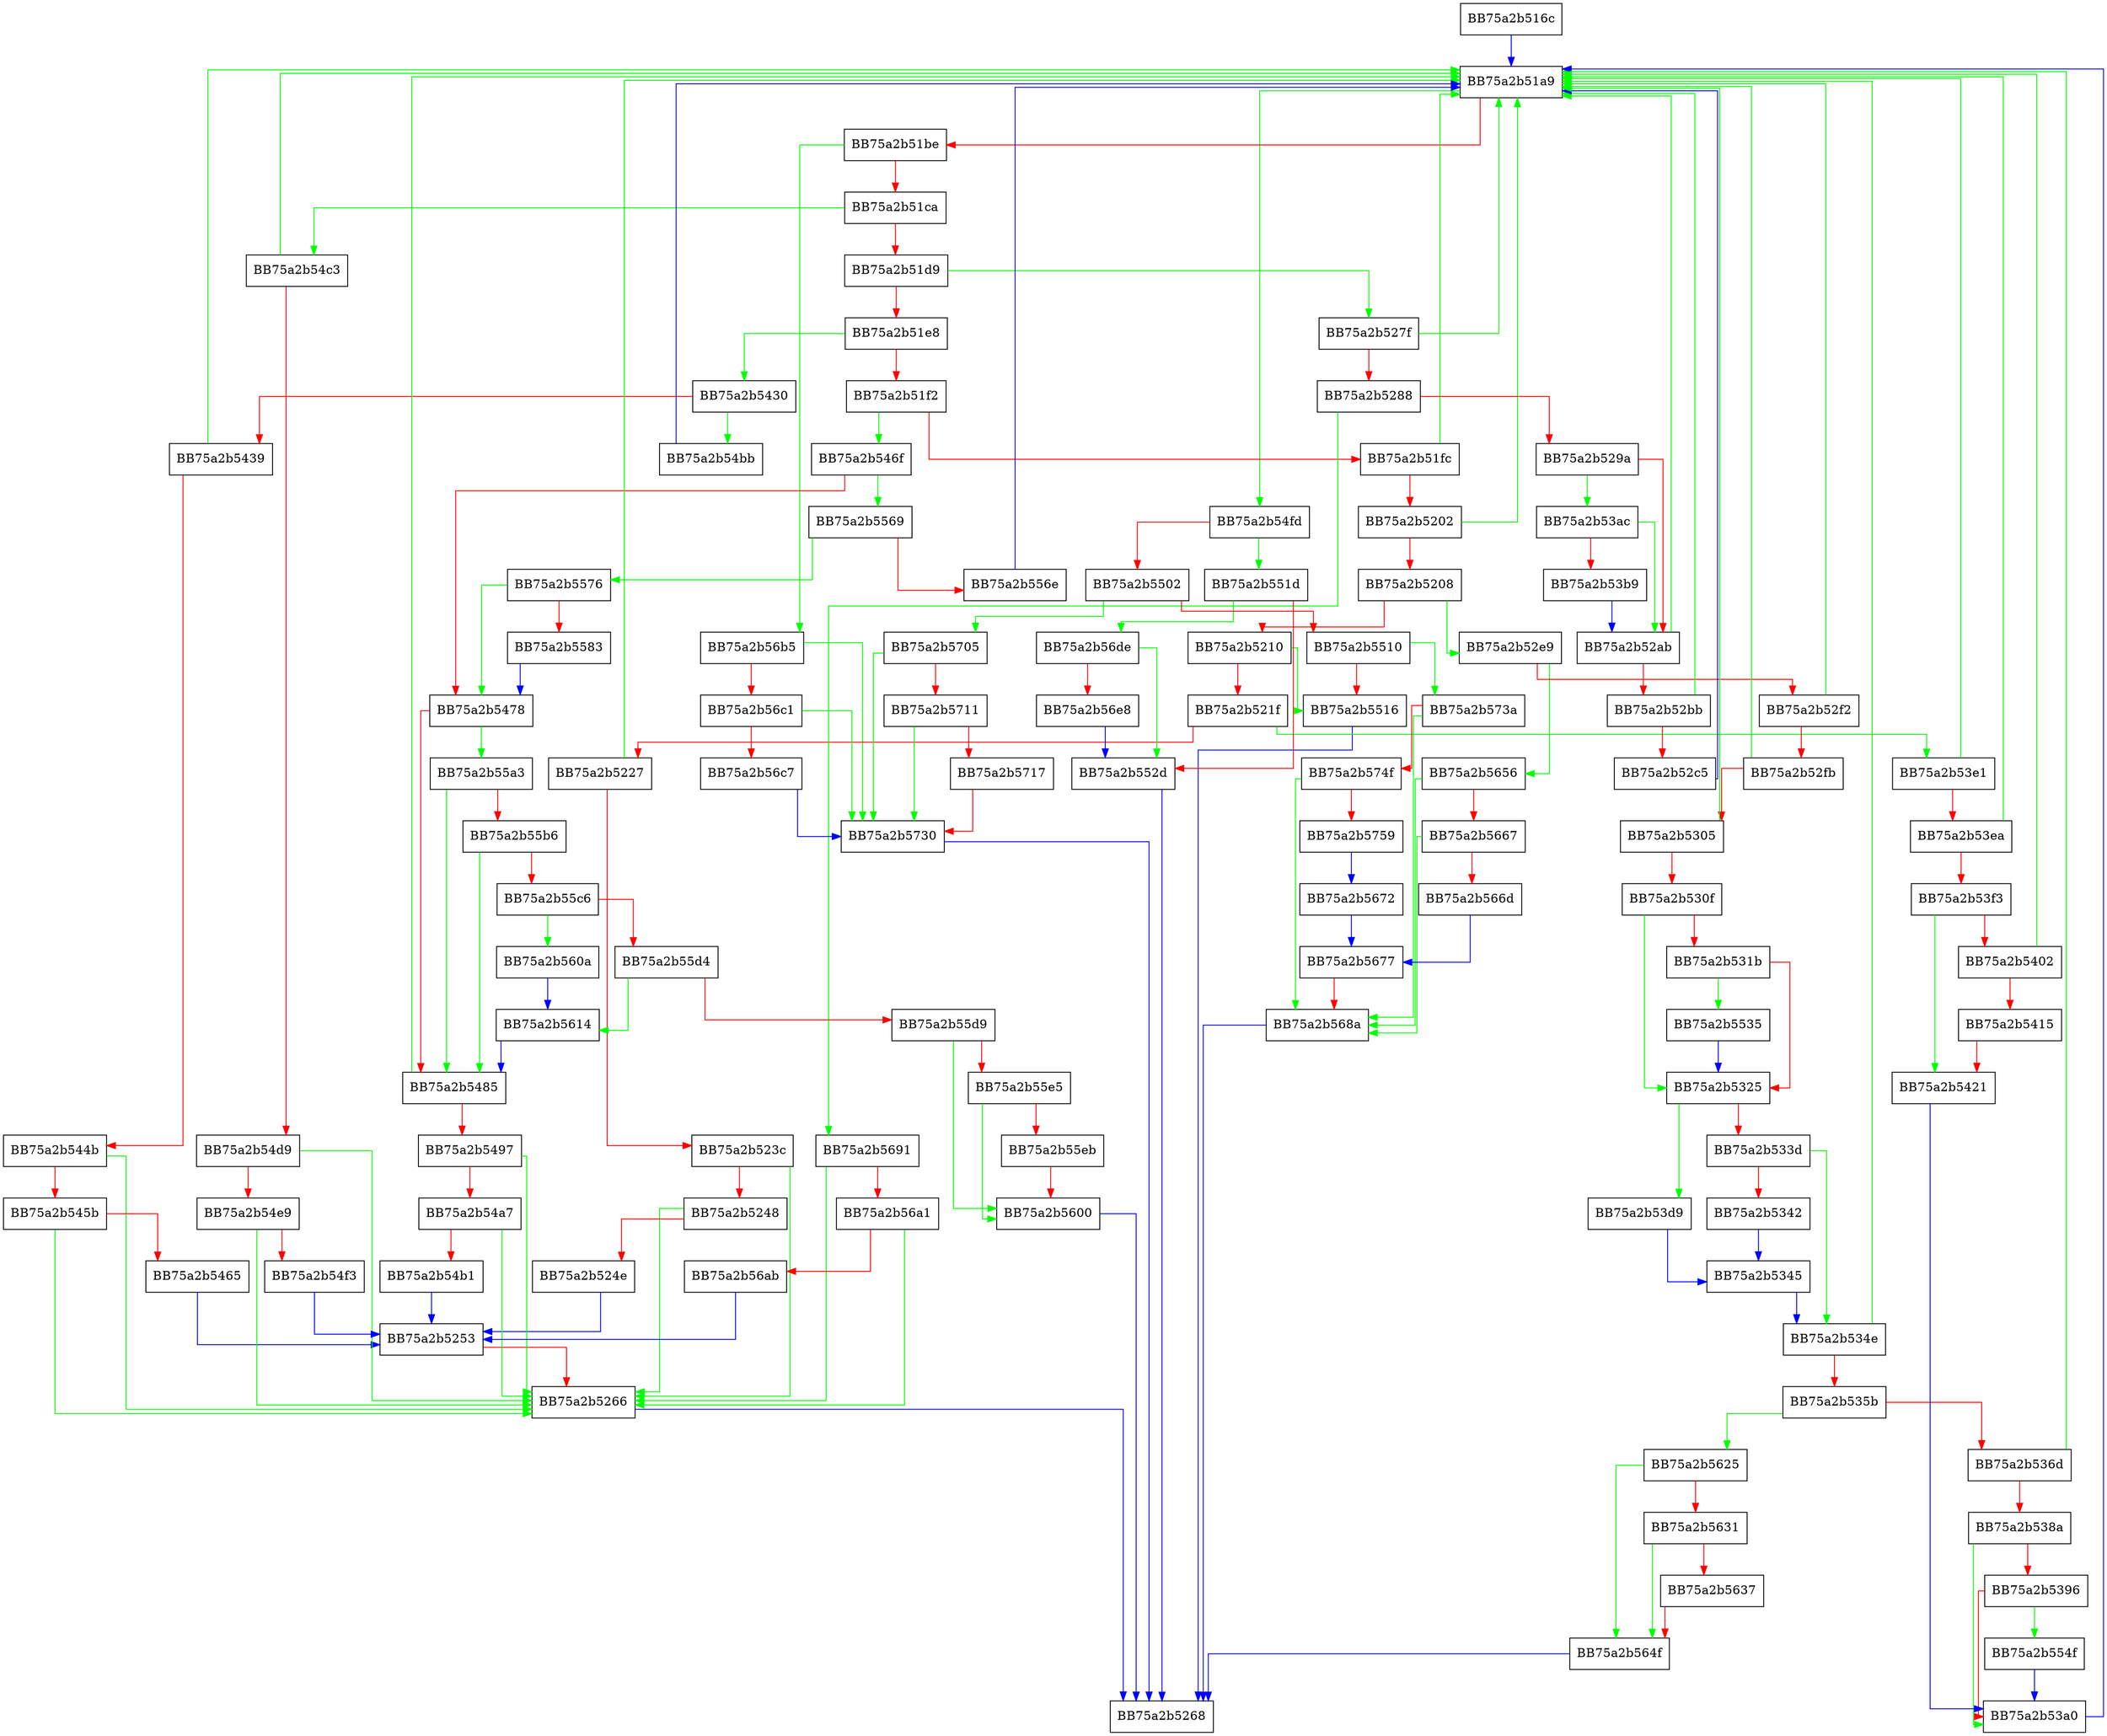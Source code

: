 digraph ecRtfParse {
  node [shape="box"];
  graph [splines=ortho];
  BB75a2b516c -> BB75a2b51a9 [color="blue"];
  BB75a2b51a9 -> BB75a2b54fd [color="green"];
  BB75a2b51a9 -> BB75a2b51be [color="red"];
  BB75a2b51be -> BB75a2b56b5 [color="green"];
  BB75a2b51be -> BB75a2b51ca [color="red"];
  BB75a2b51ca -> BB75a2b54c3 [color="green"];
  BB75a2b51ca -> BB75a2b51d9 [color="red"];
  BB75a2b51d9 -> BB75a2b527f [color="green"];
  BB75a2b51d9 -> BB75a2b51e8 [color="red"];
  BB75a2b51e8 -> BB75a2b5430 [color="green"];
  BB75a2b51e8 -> BB75a2b51f2 [color="red"];
  BB75a2b51f2 -> BB75a2b546f [color="green"];
  BB75a2b51f2 -> BB75a2b51fc [color="red"];
  BB75a2b51fc -> BB75a2b51a9 [color="green"];
  BB75a2b51fc -> BB75a2b5202 [color="red"];
  BB75a2b5202 -> BB75a2b51a9 [color="green"];
  BB75a2b5202 -> BB75a2b5208 [color="red"];
  BB75a2b5208 -> BB75a2b52e9 [color="green"];
  BB75a2b5208 -> BB75a2b5210 [color="red"];
  BB75a2b5210 -> BB75a2b5516 [color="green"];
  BB75a2b5210 -> BB75a2b521f [color="red"];
  BB75a2b521f -> BB75a2b53e1 [color="green"];
  BB75a2b521f -> BB75a2b5227 [color="red"];
  BB75a2b5227 -> BB75a2b51a9 [color="green"];
  BB75a2b5227 -> BB75a2b523c [color="red"];
  BB75a2b523c -> BB75a2b5266 [color="green"];
  BB75a2b523c -> BB75a2b5248 [color="red"];
  BB75a2b5248 -> BB75a2b5266 [color="green"];
  BB75a2b5248 -> BB75a2b524e [color="red"];
  BB75a2b524e -> BB75a2b5253 [color="blue"];
  BB75a2b5253 -> BB75a2b5266 [color="red"];
  BB75a2b5266 -> BB75a2b5268 [color="blue"];
  BB75a2b527f -> BB75a2b51a9 [color="green"];
  BB75a2b527f -> BB75a2b5288 [color="red"];
  BB75a2b5288 -> BB75a2b5691 [color="green"];
  BB75a2b5288 -> BB75a2b529a [color="red"];
  BB75a2b529a -> BB75a2b53ac [color="green"];
  BB75a2b529a -> BB75a2b52ab [color="red"];
  BB75a2b52ab -> BB75a2b51a9 [color="green"];
  BB75a2b52ab -> BB75a2b52bb [color="red"];
  BB75a2b52bb -> BB75a2b51a9 [color="green"];
  BB75a2b52bb -> BB75a2b52c5 [color="red"];
  BB75a2b52c5 -> BB75a2b51a9 [color="blue"];
  BB75a2b52e9 -> BB75a2b5656 [color="green"];
  BB75a2b52e9 -> BB75a2b52f2 [color="red"];
  BB75a2b52f2 -> BB75a2b51a9 [color="green"];
  BB75a2b52f2 -> BB75a2b52fb [color="red"];
  BB75a2b52fb -> BB75a2b51a9 [color="green"];
  BB75a2b52fb -> BB75a2b5305 [color="red"];
  BB75a2b5305 -> BB75a2b51a9 [color="green"];
  BB75a2b5305 -> BB75a2b530f [color="red"];
  BB75a2b530f -> BB75a2b5325 [color="green"];
  BB75a2b530f -> BB75a2b531b [color="red"];
  BB75a2b531b -> BB75a2b5535 [color="green"];
  BB75a2b531b -> BB75a2b5325 [color="red"];
  BB75a2b5325 -> BB75a2b53d9 [color="green"];
  BB75a2b5325 -> BB75a2b533d [color="red"];
  BB75a2b533d -> BB75a2b534e [color="green"];
  BB75a2b533d -> BB75a2b5342 [color="red"];
  BB75a2b5342 -> BB75a2b5345 [color="blue"];
  BB75a2b5345 -> BB75a2b534e [color="blue"];
  BB75a2b534e -> BB75a2b51a9 [color="green"];
  BB75a2b534e -> BB75a2b535b [color="red"];
  BB75a2b535b -> BB75a2b5625 [color="green"];
  BB75a2b535b -> BB75a2b536d [color="red"];
  BB75a2b536d -> BB75a2b51a9 [color="green"];
  BB75a2b536d -> BB75a2b538a [color="red"];
  BB75a2b538a -> BB75a2b53a0 [color="green"];
  BB75a2b538a -> BB75a2b5396 [color="red"];
  BB75a2b5396 -> BB75a2b554f [color="green"];
  BB75a2b5396 -> BB75a2b53a0 [color="red"];
  BB75a2b53a0 -> BB75a2b51a9 [color="blue"];
  BB75a2b53ac -> BB75a2b52ab [color="green"];
  BB75a2b53ac -> BB75a2b53b9 [color="red"];
  BB75a2b53b9 -> BB75a2b52ab [color="blue"];
  BB75a2b53d9 -> BB75a2b5345 [color="blue"];
  BB75a2b53e1 -> BB75a2b51a9 [color="green"];
  BB75a2b53e1 -> BB75a2b53ea [color="red"];
  BB75a2b53ea -> BB75a2b51a9 [color="green"];
  BB75a2b53ea -> BB75a2b53f3 [color="red"];
  BB75a2b53f3 -> BB75a2b5421 [color="green"];
  BB75a2b53f3 -> BB75a2b5402 [color="red"];
  BB75a2b5402 -> BB75a2b51a9 [color="green"];
  BB75a2b5402 -> BB75a2b5415 [color="red"];
  BB75a2b5415 -> BB75a2b5421 [color="red"];
  BB75a2b5421 -> BB75a2b53a0 [color="blue"];
  BB75a2b5430 -> BB75a2b54bb [color="green"];
  BB75a2b5430 -> BB75a2b5439 [color="red"];
  BB75a2b5439 -> BB75a2b51a9 [color="green"];
  BB75a2b5439 -> BB75a2b544b [color="red"];
  BB75a2b544b -> BB75a2b5266 [color="green"];
  BB75a2b544b -> BB75a2b545b [color="red"];
  BB75a2b545b -> BB75a2b5266 [color="green"];
  BB75a2b545b -> BB75a2b5465 [color="red"];
  BB75a2b5465 -> BB75a2b5253 [color="blue"];
  BB75a2b546f -> BB75a2b5569 [color="green"];
  BB75a2b546f -> BB75a2b5478 [color="red"];
  BB75a2b5478 -> BB75a2b55a3 [color="green"];
  BB75a2b5478 -> BB75a2b5485 [color="red"];
  BB75a2b5485 -> BB75a2b51a9 [color="green"];
  BB75a2b5485 -> BB75a2b5497 [color="red"];
  BB75a2b5497 -> BB75a2b5266 [color="green"];
  BB75a2b5497 -> BB75a2b54a7 [color="red"];
  BB75a2b54a7 -> BB75a2b5266 [color="green"];
  BB75a2b54a7 -> BB75a2b54b1 [color="red"];
  BB75a2b54b1 -> BB75a2b5253 [color="blue"];
  BB75a2b54bb -> BB75a2b51a9 [color="blue"];
  BB75a2b54c3 -> BB75a2b51a9 [color="green"];
  BB75a2b54c3 -> BB75a2b54d9 [color="red"];
  BB75a2b54d9 -> BB75a2b5266 [color="green"];
  BB75a2b54d9 -> BB75a2b54e9 [color="red"];
  BB75a2b54e9 -> BB75a2b5266 [color="green"];
  BB75a2b54e9 -> BB75a2b54f3 [color="red"];
  BB75a2b54f3 -> BB75a2b5253 [color="blue"];
  BB75a2b54fd -> BB75a2b551d [color="green"];
  BB75a2b54fd -> BB75a2b5502 [color="red"];
  BB75a2b5502 -> BB75a2b5705 [color="green"];
  BB75a2b5502 -> BB75a2b5510 [color="red"];
  BB75a2b5510 -> BB75a2b573a [color="green"];
  BB75a2b5510 -> BB75a2b5516 [color="red"];
  BB75a2b5516 -> BB75a2b5268 [color="blue"];
  BB75a2b551d -> BB75a2b56de [color="green"];
  BB75a2b551d -> BB75a2b552d [color="red"];
  BB75a2b552d -> BB75a2b5268 [color="blue"];
  BB75a2b5535 -> BB75a2b5325 [color="blue"];
  BB75a2b554f -> BB75a2b53a0 [color="blue"];
  BB75a2b5569 -> BB75a2b5576 [color="green"];
  BB75a2b5569 -> BB75a2b556e [color="red"];
  BB75a2b556e -> BB75a2b51a9 [color="blue"];
  BB75a2b5576 -> BB75a2b5478 [color="green"];
  BB75a2b5576 -> BB75a2b5583 [color="red"];
  BB75a2b5583 -> BB75a2b5478 [color="blue"];
  BB75a2b55a3 -> BB75a2b5485 [color="green"];
  BB75a2b55a3 -> BB75a2b55b6 [color="red"];
  BB75a2b55b6 -> BB75a2b5485 [color="green"];
  BB75a2b55b6 -> BB75a2b55c6 [color="red"];
  BB75a2b55c6 -> BB75a2b560a [color="green"];
  BB75a2b55c6 -> BB75a2b55d4 [color="red"];
  BB75a2b55d4 -> BB75a2b5614 [color="green"];
  BB75a2b55d4 -> BB75a2b55d9 [color="red"];
  BB75a2b55d9 -> BB75a2b5600 [color="green"];
  BB75a2b55d9 -> BB75a2b55e5 [color="red"];
  BB75a2b55e5 -> BB75a2b5600 [color="green"];
  BB75a2b55e5 -> BB75a2b55eb [color="red"];
  BB75a2b55eb -> BB75a2b5600 [color="red"];
  BB75a2b5600 -> BB75a2b5268 [color="blue"];
  BB75a2b560a -> BB75a2b5614 [color="blue"];
  BB75a2b5614 -> BB75a2b5485 [color="blue"];
  BB75a2b5625 -> BB75a2b564f [color="green"];
  BB75a2b5625 -> BB75a2b5631 [color="red"];
  BB75a2b5631 -> BB75a2b564f [color="green"];
  BB75a2b5631 -> BB75a2b5637 [color="red"];
  BB75a2b5637 -> BB75a2b564f [color="red"];
  BB75a2b564f -> BB75a2b5268 [color="blue"];
  BB75a2b5656 -> BB75a2b568a [color="green"];
  BB75a2b5656 -> BB75a2b5667 [color="red"];
  BB75a2b5667 -> BB75a2b568a [color="green"];
  BB75a2b5667 -> BB75a2b566d [color="red"];
  BB75a2b566d -> BB75a2b5677 [color="blue"];
  BB75a2b5672 -> BB75a2b5677 [color="blue"];
  BB75a2b5677 -> BB75a2b568a [color="red"];
  BB75a2b568a -> BB75a2b5268 [color="blue"];
  BB75a2b5691 -> BB75a2b5266 [color="green"];
  BB75a2b5691 -> BB75a2b56a1 [color="red"];
  BB75a2b56a1 -> BB75a2b5266 [color="green"];
  BB75a2b56a1 -> BB75a2b56ab [color="red"];
  BB75a2b56ab -> BB75a2b5253 [color="blue"];
  BB75a2b56b5 -> BB75a2b5730 [color="green"];
  BB75a2b56b5 -> BB75a2b56c1 [color="red"];
  BB75a2b56c1 -> BB75a2b5730 [color="green"];
  BB75a2b56c1 -> BB75a2b56c7 [color="red"];
  BB75a2b56c7 -> BB75a2b5730 [color="blue"];
  BB75a2b56de -> BB75a2b552d [color="green"];
  BB75a2b56de -> BB75a2b56e8 [color="red"];
  BB75a2b56e8 -> BB75a2b552d [color="blue"];
  BB75a2b5705 -> BB75a2b5730 [color="green"];
  BB75a2b5705 -> BB75a2b5711 [color="red"];
  BB75a2b5711 -> BB75a2b5730 [color="green"];
  BB75a2b5711 -> BB75a2b5717 [color="red"];
  BB75a2b5717 -> BB75a2b5730 [color="red"];
  BB75a2b5730 -> BB75a2b5268 [color="blue"];
  BB75a2b573a -> BB75a2b568a [color="green"];
  BB75a2b573a -> BB75a2b574f [color="red"];
  BB75a2b574f -> BB75a2b568a [color="green"];
  BB75a2b574f -> BB75a2b5759 [color="red"];
  BB75a2b5759 -> BB75a2b5672 [color="blue"];
}